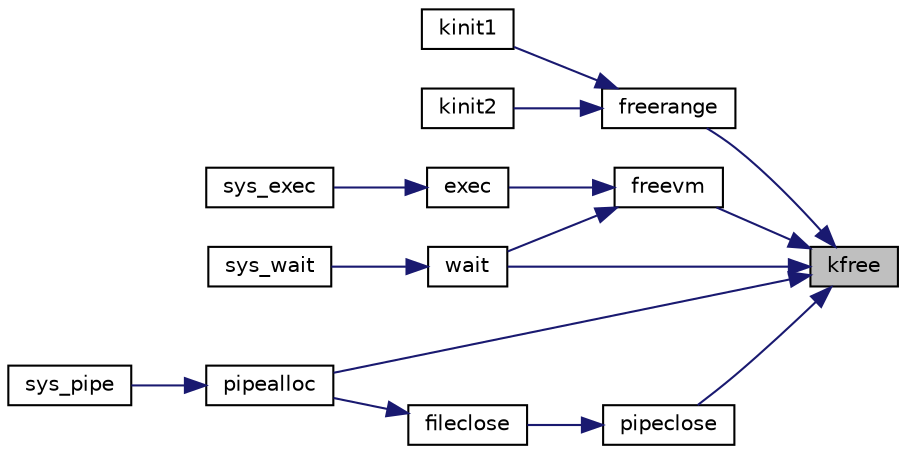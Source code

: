 digraph "kfree"
{
 // LATEX_PDF_SIZE
  edge [fontname="Helvetica",fontsize="10",labelfontname="Helvetica",labelfontsize="10"];
  node [fontname="Helvetica",fontsize="10",shape=record];
  rankdir="RL";
  Node1 [label="kfree",height=0.2,width=0.4,color="black", fillcolor="grey75", style="filled", fontcolor="black",tooltip=" "];
  Node1 -> Node2 [dir="back",color="midnightblue",fontsize="10",style="solid"];
  Node2 [label="freerange",height=0.2,width=0.4,color="black", fillcolor="white", style="filled",URL="$d4/def/kalloc_8c.html#adeb1e621acdd949dffd5a054a43d1d89",tooltip=" "];
  Node2 -> Node3 [dir="back",color="midnightblue",fontsize="10",style="solid"];
  Node3 [label="kinit1",height=0.2,width=0.4,color="black", fillcolor="white", style="filled",URL="$d5/d64/defs_8h.html#abc7a6a8cb3bcde83697a0c9a61d22d4d",tooltip=" "];
  Node2 -> Node4 [dir="back",color="midnightblue",fontsize="10",style="solid"];
  Node4 [label="kinit2",height=0.2,width=0.4,color="black", fillcolor="white", style="filled",URL="$d5/d64/defs_8h.html#aeb265df0f4968b40d175d9e3030d737c",tooltip=" "];
  Node1 -> Node5 [dir="back",color="midnightblue",fontsize="10",style="solid"];
  Node5 [label="freevm",height=0.2,width=0.4,color="black", fillcolor="white", style="filled",URL="$d5/d64/defs_8h.html#af24cf1756e19afd8be8c95d02262cf3a",tooltip=" "];
  Node5 -> Node6 [dir="back",color="midnightblue",fontsize="10",style="solid"];
  Node6 [label="exec",height=0.2,width=0.4,color="black", fillcolor="white", style="filled",URL="$d5/d64/defs_8h.html#aa7b4aae4a12acd187e23396214aeca47",tooltip=" "];
  Node6 -> Node7 [dir="back",color="midnightblue",fontsize="10",style="solid"];
  Node7 [label="sys_exec",height=0.2,width=0.4,color="black", fillcolor="white", style="filled",URL="$db/dd8/syscall_8c.html#aeaa813ddeb6a5fac3c45714c7351c526",tooltip=" "];
  Node5 -> Node8 [dir="back",color="midnightblue",fontsize="10",style="solid"];
  Node8 [label="wait",height=0.2,width=0.4,color="black", fillcolor="white", style="filled",URL="$d5/d64/defs_8h.html#af6f31822f7e737b4e414bdac1ccb59a4",tooltip=" "];
  Node8 -> Node9 [dir="back",color="midnightblue",fontsize="10",style="solid"];
  Node9 [label="sys_wait",height=0.2,width=0.4,color="black", fillcolor="white", style="filled",URL="$db/dd8/syscall_8c.html#ad202e06addda05ba6fe60f05d3f61913",tooltip=" "];
  Node1 -> Node10 [dir="back",color="midnightblue",fontsize="10",style="solid"];
  Node10 [label="pipealloc",height=0.2,width=0.4,color="black", fillcolor="white", style="filled",URL="$d5/d64/defs_8h.html#a3de41eab56ff42bea4d1ae78bbd1e472",tooltip=" "];
  Node10 -> Node11 [dir="back",color="midnightblue",fontsize="10",style="solid"];
  Node11 [label="sys_pipe",height=0.2,width=0.4,color="black", fillcolor="white", style="filled",URL="$db/dd8/syscall_8c.html#a9a70db941def46ec25939e6c2d30e399",tooltip=" "];
  Node1 -> Node12 [dir="back",color="midnightblue",fontsize="10",style="solid"];
  Node12 [label="pipeclose",height=0.2,width=0.4,color="black", fillcolor="white", style="filled",URL="$d5/d64/defs_8h.html#af6220973e389c74782d76ae641a5e7db",tooltip=" "];
  Node12 -> Node13 [dir="back",color="midnightblue",fontsize="10",style="solid"];
  Node13 [label="fileclose",height=0.2,width=0.4,color="black", fillcolor="white", style="filled",URL="$d5/d64/defs_8h.html#ac865ee0b2d70f753d61d1fefef9de0f6",tooltip=" "];
  Node13 -> Node10 [dir="back",color="midnightblue",fontsize="10",style="solid"];
  Node1 -> Node8 [dir="back",color="midnightblue",fontsize="10",style="solid"];
}
